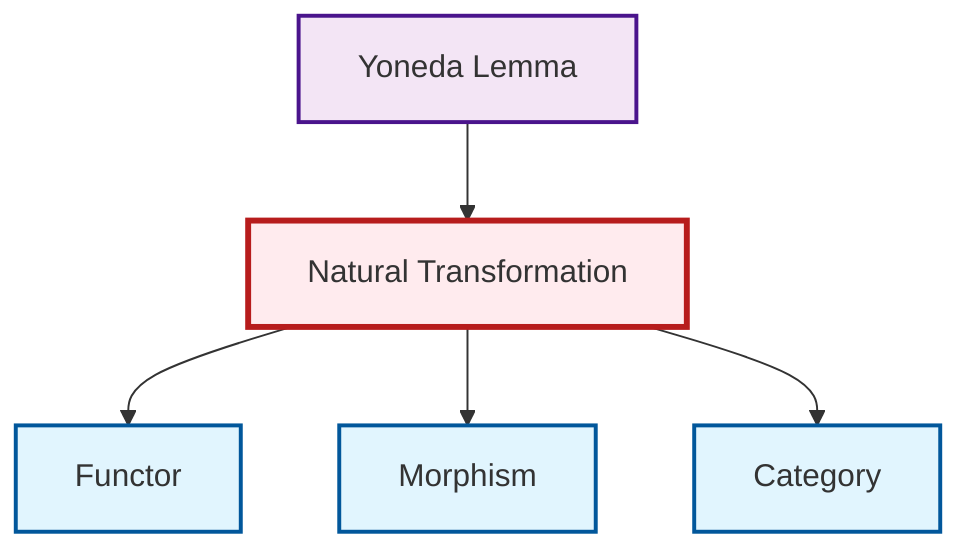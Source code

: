 graph TD
    classDef definition fill:#e1f5fe,stroke:#01579b,stroke-width:2px
    classDef theorem fill:#f3e5f5,stroke:#4a148c,stroke-width:2px
    classDef axiom fill:#fff3e0,stroke:#e65100,stroke-width:2px
    classDef example fill:#e8f5e9,stroke:#1b5e20,stroke-width:2px
    classDef current fill:#ffebee,stroke:#b71c1c,stroke-width:3px
    def-category["Category"]:::definition
    def-natural-transformation["Natural Transformation"]:::definition
    def-morphism["Morphism"]:::definition
    thm-yoneda["Yoneda Lemma"]:::theorem
    def-functor["Functor"]:::definition
    def-natural-transformation --> def-functor
    def-natural-transformation --> def-morphism
    def-natural-transformation --> def-category
    thm-yoneda --> def-natural-transformation
    class def-natural-transformation current